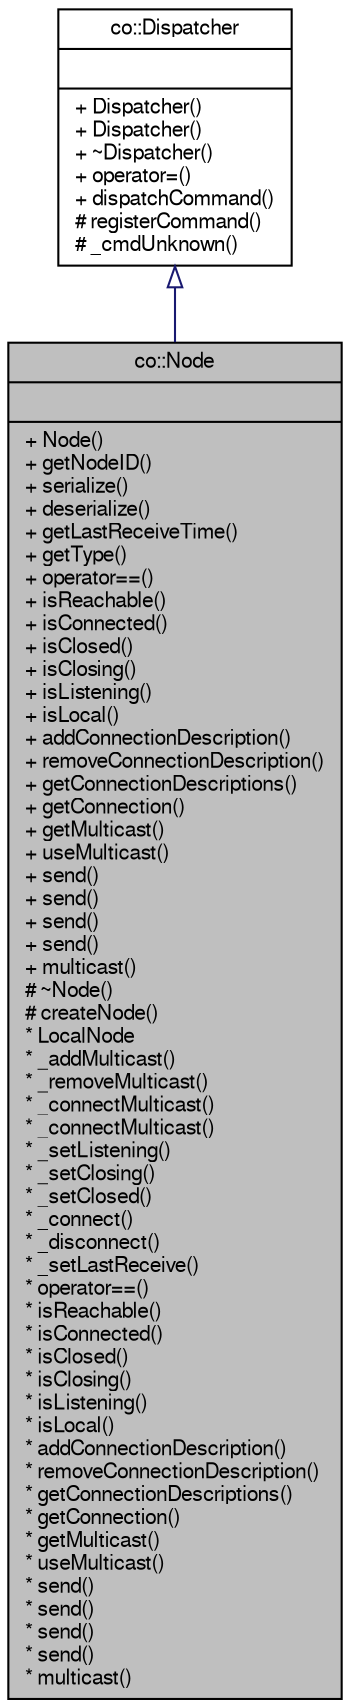 digraph G
{
  edge [fontname="FreeSans",fontsize="10",labelfontname="FreeSans",labelfontsize="10"];
  node [fontname="FreeSans",fontsize="10",shape=record];
  Node1 [label="{co::Node\n||+ Node()\l+ getNodeID()\l+ serialize()\l+ deserialize()\l+ getLastReceiveTime()\l+ getType()\l+ operator==()\l+ isReachable()\l+ isConnected()\l+ isClosed()\l+ isClosing()\l+ isListening()\l+ isLocal()\l+ addConnectionDescription()\l+ removeConnectionDescription()\l+ getConnectionDescriptions()\l+ getConnection()\l+ getMulticast()\l+ useMulticast()\l+ send()\l+ send()\l+ send()\l+ send()\l+ multicast()\l# ~Node()\l# createNode()\l* LocalNode\l* _addMulticast()\l* _removeMulticast()\l* _connectMulticast()\l* _connectMulticast()\l* _setListening()\l* _setClosing()\l* _setClosed()\l* _connect()\l* _disconnect()\l* _setLastReceive()\l* operator==()\l* isReachable()\l* isConnected()\l* isClosed()\l* isClosing()\l* isListening()\l* isLocal()\l* addConnectionDescription()\l* removeConnectionDescription()\l* getConnectionDescriptions()\l* getConnection()\l* getMulticast()\l* useMulticast()\l* send()\l* send()\l* send()\l* send()\l* multicast()\l}",height=0.2,width=0.4,color="black", fillcolor="grey75", style="filled" fontcolor="black"];
  Node2 -> Node1 [dir="back",color="midnightblue",fontsize="10",style="solid",arrowtail="onormal",fontname="FreeSans"];
  Node2 [label="{co::Dispatcher\n||+ Dispatcher()\l+ Dispatcher()\l+ ~Dispatcher()\l+ operator=()\l+ dispatchCommand()\l# registerCommand()\l# _cmdUnknown()\l}",height=0.2,width=0.4,color="black", fillcolor="white", style="filled",URL="$classco_1_1Dispatcher.html",tooltip="A helper class providing command packet dispatch functionality to networked objects."];
}
